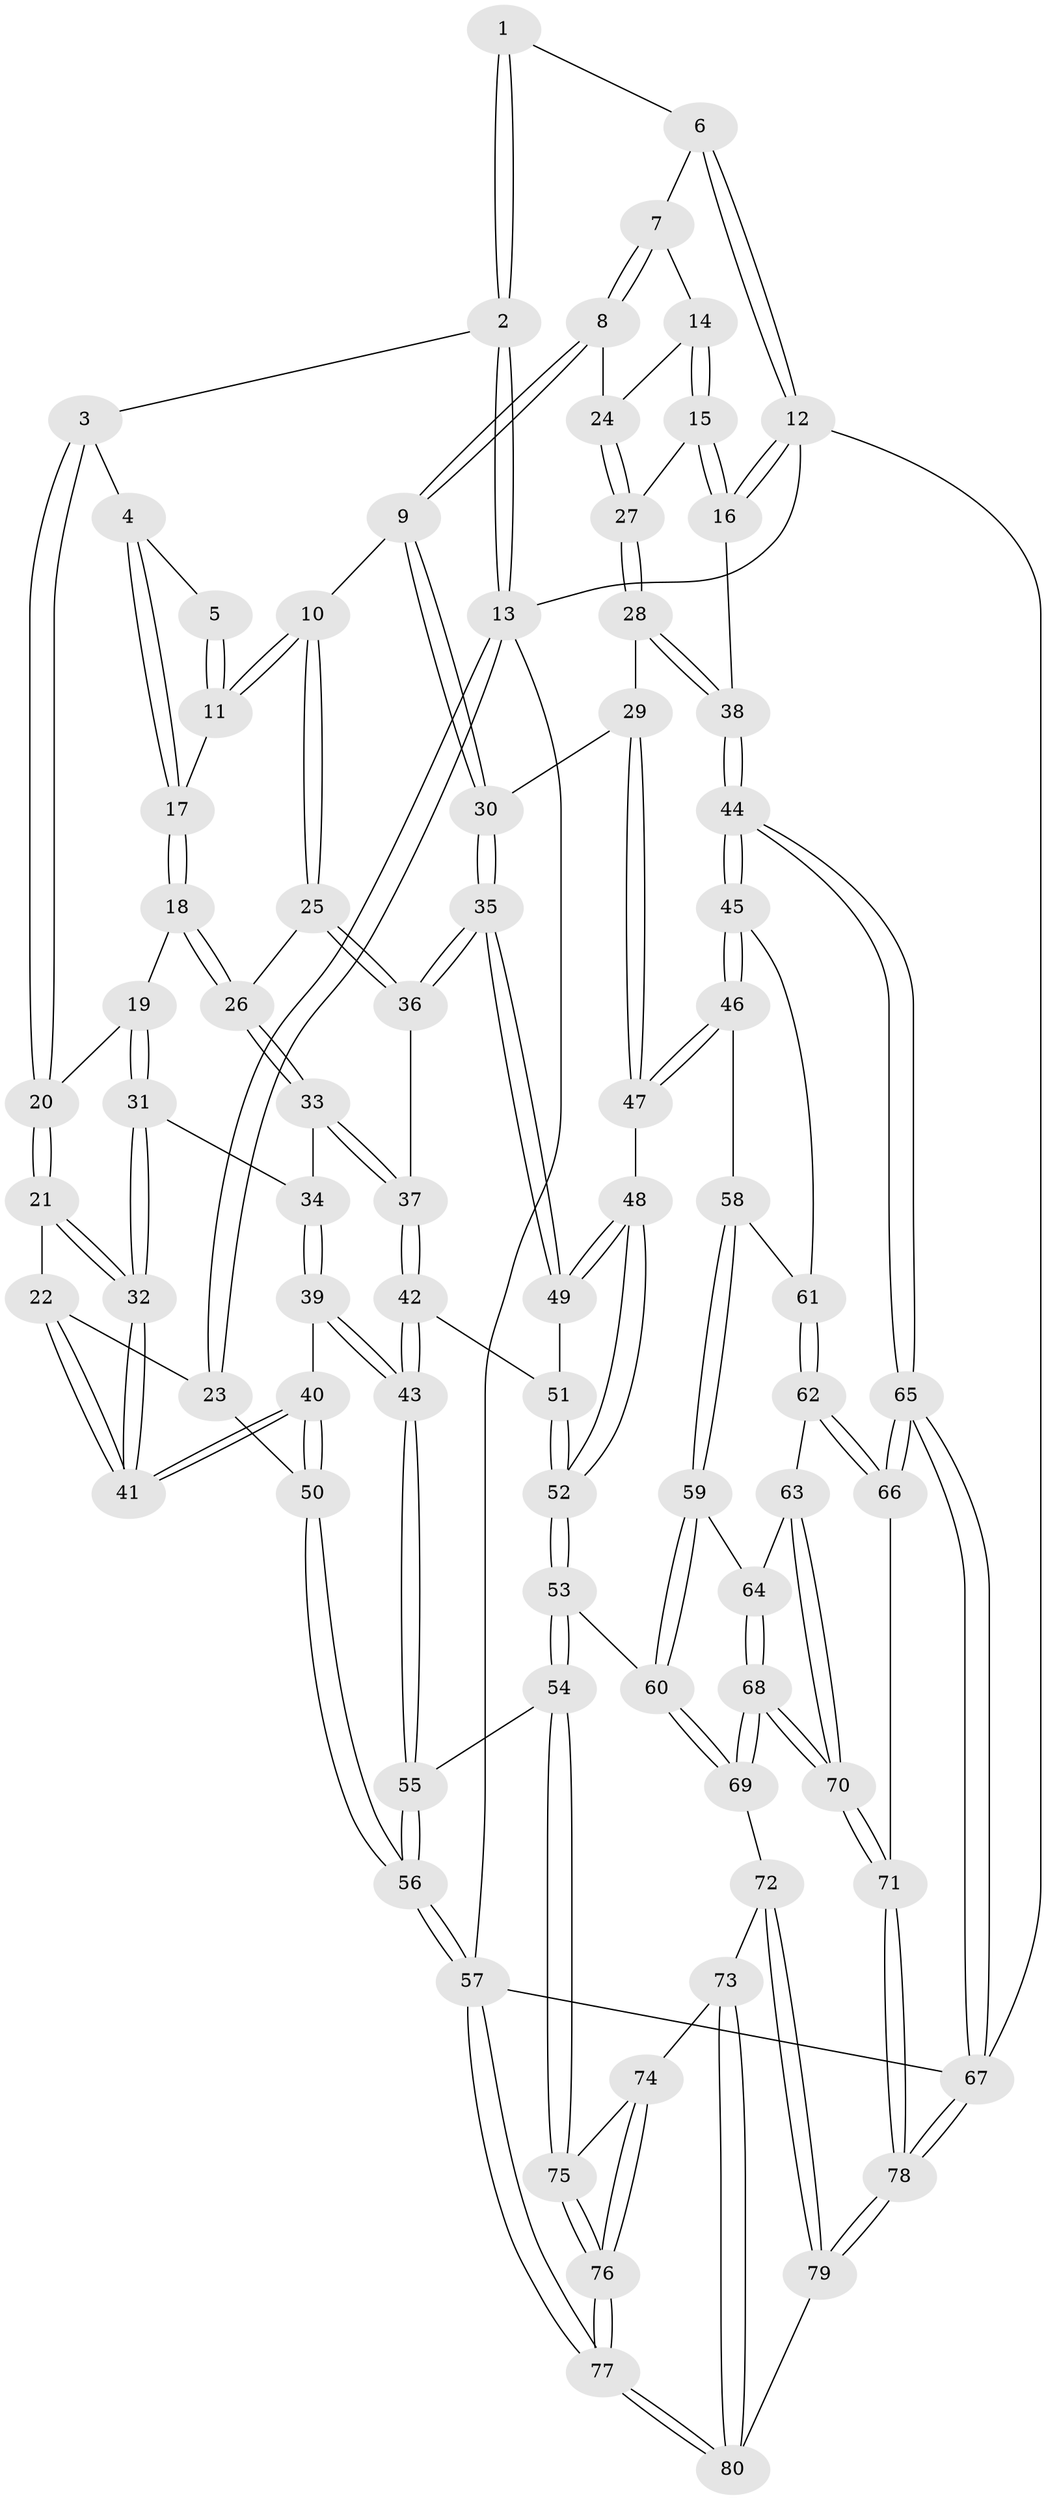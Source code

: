 // coarse degree distribution, {3: 0.2708333333333333, 6: 0.041666666666666664, 4: 0.22916666666666666, 5: 0.4166666666666667, 7: 0.020833333333333332, 2: 0.020833333333333332}
// Generated by graph-tools (version 1.1) at 2025/52/02/27/25 19:52:39]
// undirected, 80 vertices, 197 edges
graph export_dot {
graph [start="1"]
  node [color=gray90,style=filled];
  1 [pos="+0.44018012535510437+0"];
  2 [pos="+0+0"];
  3 [pos="+0.2259713927417235+0.085949245323418"];
  4 [pos="+0.3587709401825671+0.026613967651543946"];
  5 [pos="+0.4307086151823629+0"];
  6 [pos="+0.7328793847569595+0"];
  7 [pos="+0.7352416988462944+0"];
  8 [pos="+0.6455690962278261+0.15932379709427516"];
  9 [pos="+0.6313399476695472+0.1767898792656368"];
  10 [pos="+0.5615235846215937+0.17460020209653795"];
  11 [pos="+0.5156797603150409+0.1206650824194476"];
  12 [pos="+1+0"];
  13 [pos="+0+0"];
  14 [pos="+0.8654536831669474+0.0888915089724303"];
  15 [pos="+1+0.15031191649517298"];
  16 [pos="+1+0.15736515548976596"];
  17 [pos="+0.3740070357295208+0.1252498329132966"];
  18 [pos="+0.35246952761514794+0.20483962314522058"];
  19 [pos="+0.34141560256746545+0.20711867520953361"];
  20 [pos="+0.20677123334930803+0.16940551517239974"];
  21 [pos="+0.14936966902792262+0.204068214073146"];
  22 [pos="+0+0.16797506014510347"];
  23 [pos="+0+0.13291097129897944"];
  24 [pos="+0.8260437448915863+0.17050918376638952"];
  25 [pos="+0.46043092187939694+0.2524222600154424"];
  26 [pos="+0.42123245122850483+0.250186536123607"];
  27 [pos="+0.8483231924387439+0.23643913179767276"];
  28 [pos="+0.8376963507353518+0.2894511095034699"];
  29 [pos="+0.7456519446272855+0.3307623392350295"];
  30 [pos="+0.6783182289616893+0.31552249641660507"];
  31 [pos="+0.31194160884044503+0.262968632025707"];
  32 [pos="+0.20811817906586+0.3527929661043897"];
  33 [pos="+0.3850001778695071+0.33093642439035537"];
  34 [pos="+0.3303078598436024+0.35792011076792857"];
  35 [pos="+0.603152517288823+0.402846390769316"];
  36 [pos="+0.519566907226396+0.38381093395680516"];
  37 [pos="+0.44118262362487437+0.4316411912734225"];
  38 [pos="+1+0.501416213082487"];
  39 [pos="+0.2214937045167988+0.48212814034761653"];
  40 [pos="+0.2151617423223187+0.4762643885652236"];
  41 [pos="+0.21252685967021043+0.4652077298808406"];
  42 [pos="+0.38517142495840684+0.5084927824869666"];
  43 [pos="+0.2679562961493674+0.5568746896356049"];
  44 [pos="+1+0.512149184600379"];
  45 [pos="+1+0.5443460352687621"];
  46 [pos="+0.8365118462130423+0.5477732638220018"];
  47 [pos="+0.833488082872377+0.5465339868846933"];
  48 [pos="+0.7188368817955643+0.551179954605166"];
  49 [pos="+0.6107365957291585+0.4416772062847263"];
  50 [pos="+0+0.47048113675976166"];
  51 [pos="+0.5273581508381688+0.5540312068892467"];
  52 [pos="+0.5853288515343507+0.690809457996472"];
  53 [pos="+0.5779847482541054+0.7230654750034307"];
  54 [pos="+0.3401893022242324+0.738389272870298"];
  55 [pos="+0.25936183723080203+0.6716531431746985"];
  56 [pos="+0+0.9503688201984992"];
  57 [pos="+0+1"];
  58 [pos="+0.7750691059220112+0.7160870063742788"];
  59 [pos="+0.7589939165435978+0.7444262112925436"];
  60 [pos="+0.6119017231716908+0.7665370111146724"];
  61 [pos="+0.9401638893091737+0.7242709165890514"];
  62 [pos="+0.9114918518309247+0.7805712225861153"];
  63 [pos="+0.8776233832746557+0.7950506179932494"];
  64 [pos="+0.7998169936843631+0.7825454185889993"];
  65 [pos="+1+1"];
  66 [pos="+0.9342436697901275+0.8164628132875109"];
  67 [pos="+1+1"];
  68 [pos="+0.761229919098438+0.9732687901130238"];
  69 [pos="+0.6148266655831809+0.8005142735569795"];
  70 [pos="+0.8090667554801463+1"];
  71 [pos="+0.8310088778011466+1"];
  72 [pos="+0.609139006712722+0.8094209621757248"];
  73 [pos="+0.4796911549427973+0.9323262601100746"];
  74 [pos="+0.4443153418924977+0.9055731261019626"];
  75 [pos="+0.3495776233618145+0.8019361515239448"];
  76 [pos="+0.25571209562842523+1"];
  77 [pos="+0.1708989174802858+1"];
  78 [pos="+0.8446138756976491+1"];
  79 [pos="+0.5540011752076027+1"];
  80 [pos="+0.5248865361702003+1"];
  1 -- 2;
  1 -- 2;
  1 -- 6;
  2 -- 3;
  2 -- 13;
  2 -- 13;
  3 -- 4;
  3 -- 20;
  3 -- 20;
  4 -- 5;
  4 -- 17;
  4 -- 17;
  5 -- 11;
  5 -- 11;
  6 -- 7;
  6 -- 12;
  6 -- 12;
  7 -- 8;
  7 -- 8;
  7 -- 14;
  8 -- 9;
  8 -- 9;
  8 -- 24;
  9 -- 10;
  9 -- 30;
  9 -- 30;
  10 -- 11;
  10 -- 11;
  10 -- 25;
  10 -- 25;
  11 -- 17;
  12 -- 13;
  12 -- 16;
  12 -- 16;
  12 -- 67;
  13 -- 23;
  13 -- 23;
  13 -- 57;
  14 -- 15;
  14 -- 15;
  14 -- 24;
  15 -- 16;
  15 -- 16;
  15 -- 27;
  16 -- 38;
  17 -- 18;
  17 -- 18;
  18 -- 19;
  18 -- 26;
  18 -- 26;
  19 -- 20;
  19 -- 31;
  19 -- 31;
  20 -- 21;
  20 -- 21;
  21 -- 22;
  21 -- 32;
  21 -- 32;
  22 -- 23;
  22 -- 41;
  22 -- 41;
  23 -- 50;
  24 -- 27;
  24 -- 27;
  25 -- 26;
  25 -- 36;
  25 -- 36;
  26 -- 33;
  26 -- 33;
  27 -- 28;
  27 -- 28;
  28 -- 29;
  28 -- 38;
  28 -- 38;
  29 -- 30;
  29 -- 47;
  29 -- 47;
  30 -- 35;
  30 -- 35;
  31 -- 32;
  31 -- 32;
  31 -- 34;
  32 -- 41;
  32 -- 41;
  33 -- 34;
  33 -- 37;
  33 -- 37;
  34 -- 39;
  34 -- 39;
  35 -- 36;
  35 -- 36;
  35 -- 49;
  35 -- 49;
  36 -- 37;
  37 -- 42;
  37 -- 42;
  38 -- 44;
  38 -- 44;
  39 -- 40;
  39 -- 43;
  39 -- 43;
  40 -- 41;
  40 -- 41;
  40 -- 50;
  40 -- 50;
  42 -- 43;
  42 -- 43;
  42 -- 51;
  43 -- 55;
  43 -- 55;
  44 -- 45;
  44 -- 45;
  44 -- 65;
  44 -- 65;
  45 -- 46;
  45 -- 46;
  45 -- 61;
  46 -- 47;
  46 -- 47;
  46 -- 58;
  47 -- 48;
  48 -- 49;
  48 -- 49;
  48 -- 52;
  48 -- 52;
  49 -- 51;
  50 -- 56;
  50 -- 56;
  51 -- 52;
  51 -- 52;
  52 -- 53;
  52 -- 53;
  53 -- 54;
  53 -- 54;
  53 -- 60;
  54 -- 55;
  54 -- 75;
  54 -- 75;
  55 -- 56;
  55 -- 56;
  56 -- 57;
  56 -- 57;
  57 -- 77;
  57 -- 77;
  57 -- 67;
  58 -- 59;
  58 -- 59;
  58 -- 61;
  59 -- 60;
  59 -- 60;
  59 -- 64;
  60 -- 69;
  60 -- 69;
  61 -- 62;
  61 -- 62;
  62 -- 63;
  62 -- 66;
  62 -- 66;
  63 -- 64;
  63 -- 70;
  63 -- 70;
  64 -- 68;
  64 -- 68;
  65 -- 66;
  65 -- 66;
  65 -- 67;
  65 -- 67;
  66 -- 71;
  67 -- 78;
  67 -- 78;
  68 -- 69;
  68 -- 69;
  68 -- 70;
  68 -- 70;
  69 -- 72;
  70 -- 71;
  70 -- 71;
  71 -- 78;
  71 -- 78;
  72 -- 73;
  72 -- 79;
  72 -- 79;
  73 -- 74;
  73 -- 80;
  73 -- 80;
  74 -- 75;
  74 -- 76;
  74 -- 76;
  75 -- 76;
  75 -- 76;
  76 -- 77;
  76 -- 77;
  77 -- 80;
  77 -- 80;
  78 -- 79;
  78 -- 79;
  79 -- 80;
}
